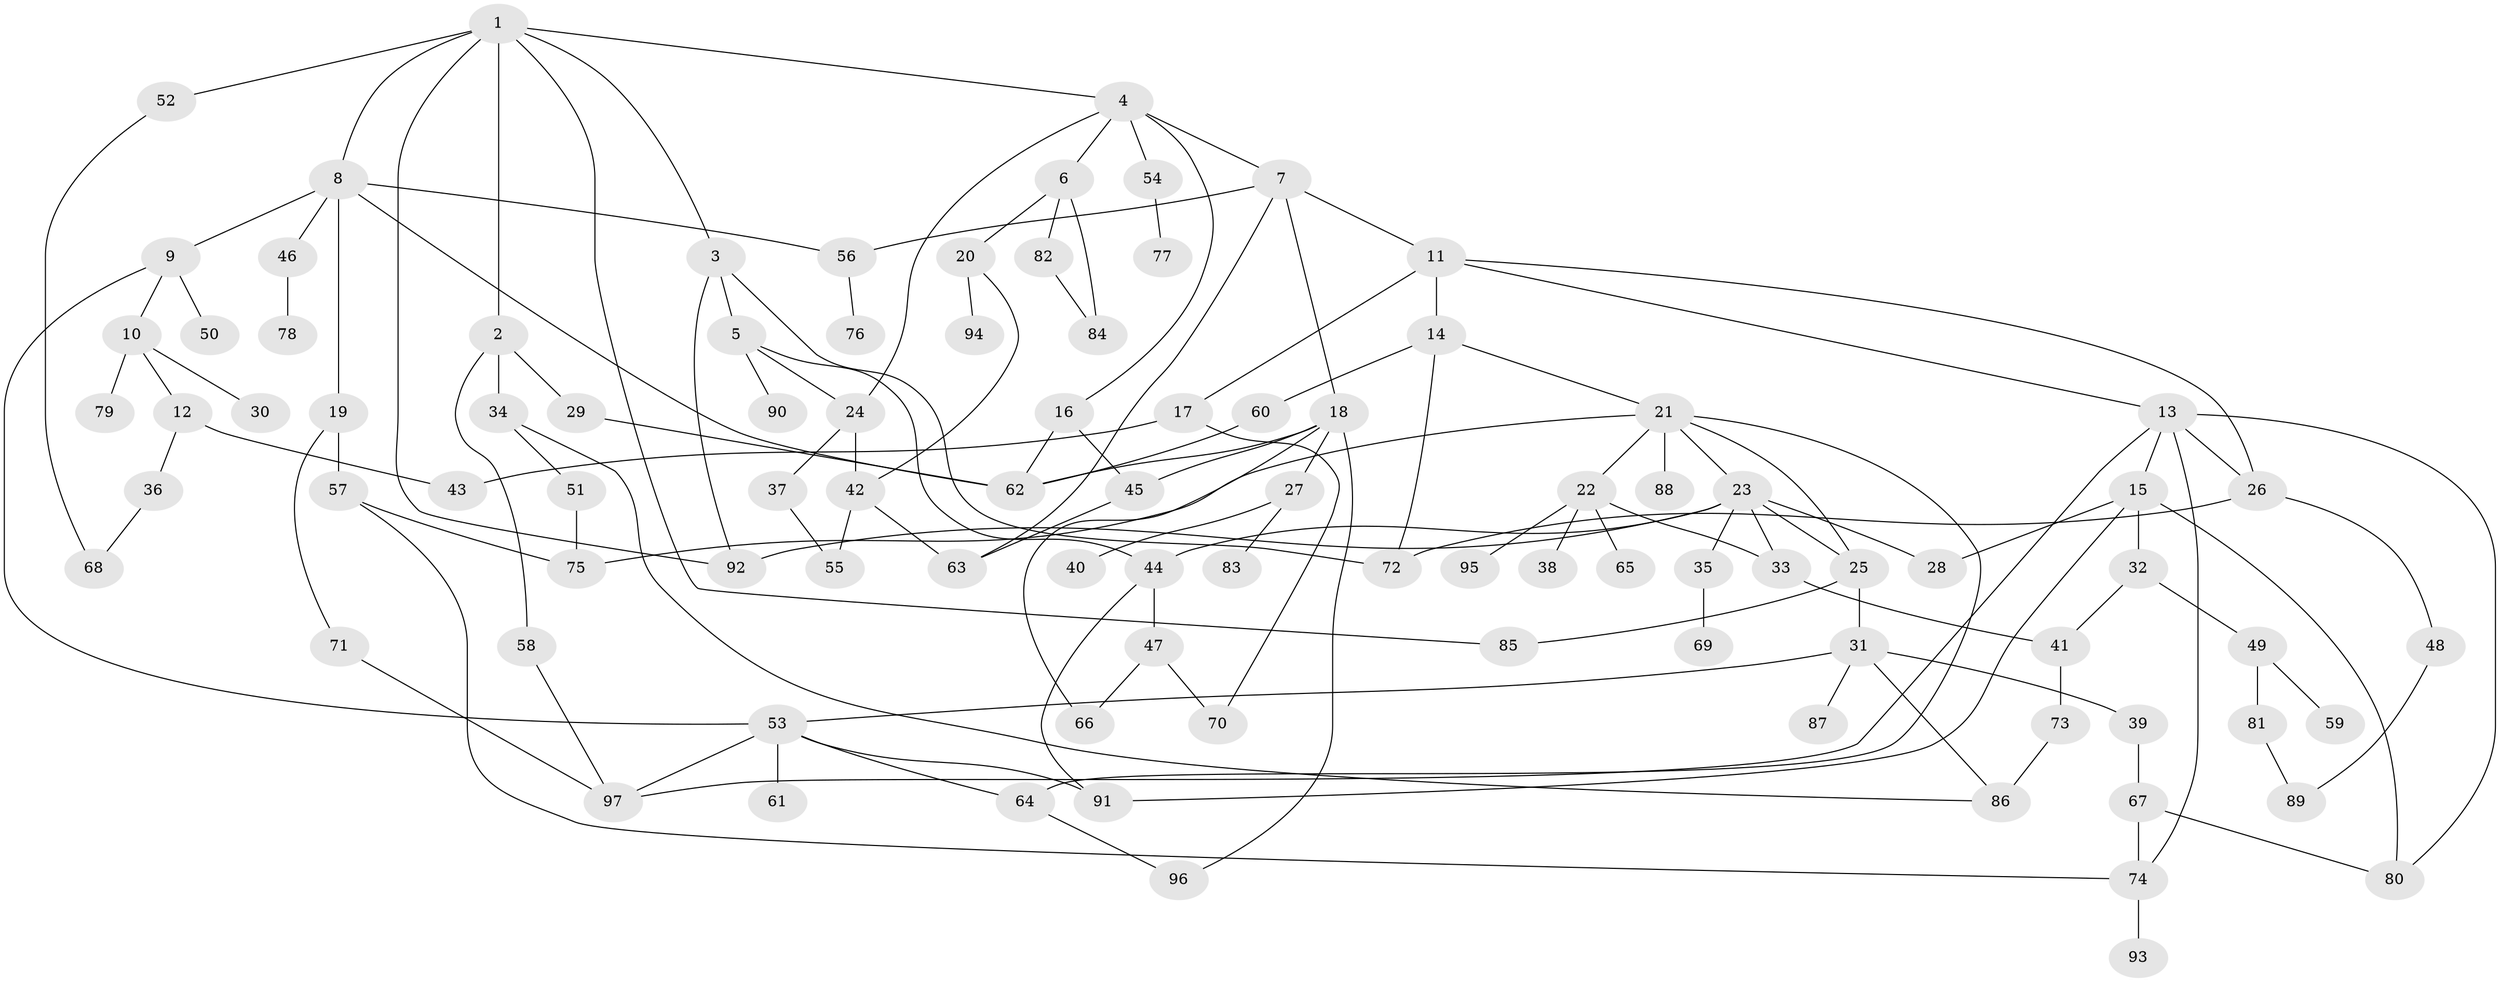 // Generated by graph-tools (version 1.1) at 2025/01/03/09/25 03:01:11]
// undirected, 97 vertices, 140 edges
graph export_dot {
graph [start="1"]
  node [color=gray90,style=filled];
  1;
  2;
  3;
  4;
  5;
  6;
  7;
  8;
  9;
  10;
  11;
  12;
  13;
  14;
  15;
  16;
  17;
  18;
  19;
  20;
  21;
  22;
  23;
  24;
  25;
  26;
  27;
  28;
  29;
  30;
  31;
  32;
  33;
  34;
  35;
  36;
  37;
  38;
  39;
  40;
  41;
  42;
  43;
  44;
  45;
  46;
  47;
  48;
  49;
  50;
  51;
  52;
  53;
  54;
  55;
  56;
  57;
  58;
  59;
  60;
  61;
  62;
  63;
  64;
  65;
  66;
  67;
  68;
  69;
  70;
  71;
  72;
  73;
  74;
  75;
  76;
  77;
  78;
  79;
  80;
  81;
  82;
  83;
  84;
  85;
  86;
  87;
  88;
  89;
  90;
  91;
  92;
  93;
  94;
  95;
  96;
  97;
  1 -- 2;
  1 -- 3;
  1 -- 4;
  1 -- 8;
  1 -- 52;
  1 -- 85;
  1 -- 92;
  2 -- 29;
  2 -- 34;
  2 -- 58;
  3 -- 5;
  3 -- 92;
  3 -- 72;
  4 -- 6;
  4 -- 7;
  4 -- 16;
  4 -- 24;
  4 -- 54;
  5 -- 44;
  5 -- 90;
  5 -- 24;
  6 -- 20;
  6 -- 82;
  6 -- 84;
  7 -- 11;
  7 -- 18;
  7 -- 56;
  7 -- 63;
  8 -- 9;
  8 -- 19;
  8 -- 46;
  8 -- 56;
  8 -- 62;
  9 -- 10;
  9 -- 50;
  9 -- 53;
  10 -- 12;
  10 -- 30;
  10 -- 79;
  11 -- 13;
  11 -- 14;
  11 -- 17;
  11 -- 26;
  12 -- 36;
  12 -- 43;
  13 -- 15;
  13 -- 26;
  13 -- 80;
  13 -- 74;
  13 -- 97;
  14 -- 21;
  14 -- 60;
  14 -- 72;
  15 -- 28;
  15 -- 32;
  15 -- 91;
  15 -- 80;
  16 -- 45;
  16 -- 62;
  17 -- 70;
  17 -- 43;
  18 -- 27;
  18 -- 62;
  18 -- 96;
  18 -- 66;
  18 -- 45;
  19 -- 57;
  19 -- 71;
  20 -- 94;
  20 -- 42;
  21 -- 22;
  21 -- 23;
  21 -- 88;
  21 -- 75;
  21 -- 64;
  21 -- 25;
  22 -- 38;
  22 -- 65;
  22 -- 95;
  22 -- 33;
  23 -- 25;
  23 -- 33;
  23 -- 35;
  23 -- 44;
  23 -- 92;
  23 -- 28;
  24 -- 37;
  24 -- 42;
  25 -- 31;
  25 -- 85;
  26 -- 48;
  26 -- 72;
  27 -- 40;
  27 -- 83;
  29 -- 62;
  31 -- 39;
  31 -- 53;
  31 -- 86;
  31 -- 87;
  32 -- 41;
  32 -- 49;
  33 -- 41;
  34 -- 51;
  34 -- 86;
  35 -- 69;
  36 -- 68;
  37 -- 55;
  39 -- 67;
  41 -- 73;
  42 -- 55;
  42 -- 63;
  44 -- 47;
  44 -- 91;
  45 -- 63;
  46 -- 78;
  47 -- 66;
  47 -- 70;
  48 -- 89;
  49 -- 59;
  49 -- 81;
  51 -- 75;
  52 -- 68;
  53 -- 61;
  53 -- 64;
  53 -- 97;
  53 -- 91;
  54 -- 77;
  56 -- 76;
  57 -- 75;
  57 -- 74;
  58 -- 97;
  60 -- 62;
  64 -- 96;
  67 -- 74;
  67 -- 80;
  71 -- 97;
  73 -- 86;
  74 -- 93;
  81 -- 89;
  82 -- 84;
}
